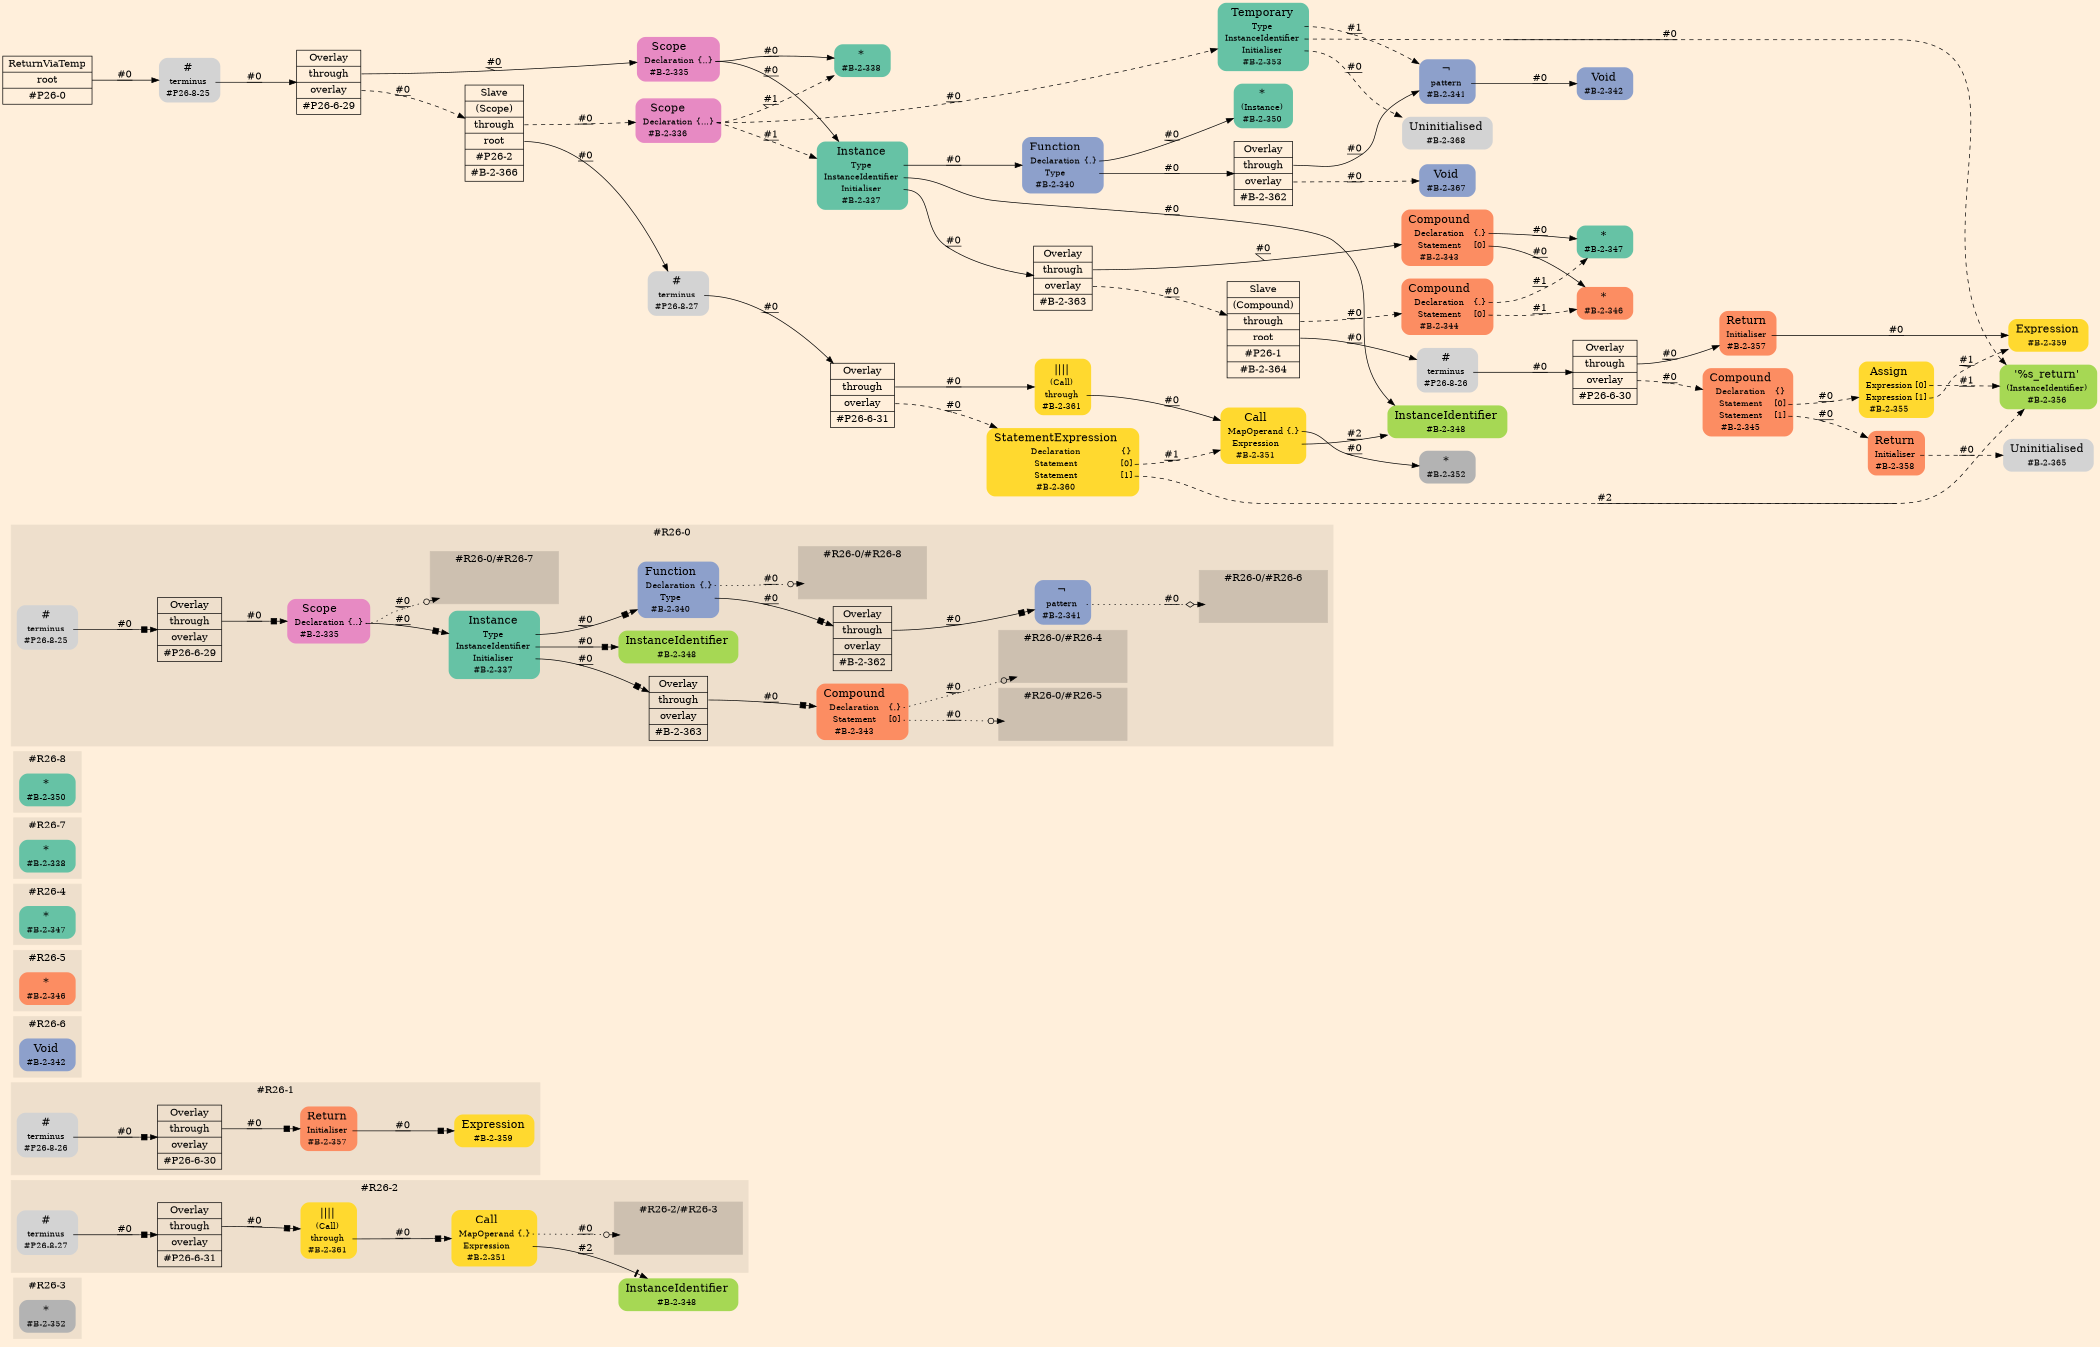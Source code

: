 digraph Inferno {
graph [
    rankdir = "LR"
    ranksep = 1.0
    size = "14,20"
    bgcolor = antiquewhite1
    color = black
    fontcolor = black
];
node [
];

// -------------------- figure #R26-3 --------------------
subgraph "cluster#R26-3" {
    label = "#R26-3"
    style = "filled"
    color = antiquewhite2
    "#R26-3/#B-2-352" [
        shape = "plaintext"
        fillcolor = "/set28/8"
        label = <<TABLE BORDER="0" CELLBORDER="0" CELLSPACING="0">
         <TR><TD><FONT POINT-SIZE="16.0">*</FONT></TD><TD></TD></TR>
         <TR><TD>#B-2-352</TD><TD PORT="port0"></TD></TR>
        </TABLE>>
        style = "rounded,filled"
        fontsize = "12"
    ];
    
}


// -------------------- figure #R26-2 --------------------
"#R26-2/#B-2-348" [
    shape = "plaintext"
    fillcolor = "/set28/5"
    label = <<TABLE BORDER="0" CELLBORDER="0" CELLSPACING="0">
     <TR><TD><FONT POINT-SIZE="16.0">InstanceIdentifier</FONT></TD><TD></TD></TR>
     <TR><TD>#B-2-348</TD><TD PORT="port0"></TD></TR>
    </TABLE>>
    style = "rounded,filled"
    fontsize = "12"
];

subgraph "cluster#R26-2" {
    label = "#R26-2"
    style = "filled"
    color = antiquewhite2
    "#R26-2/#B-2-351" [
        shape = "plaintext"
        fillcolor = "/set28/6"
        label = <<TABLE BORDER="0" CELLBORDER="0" CELLSPACING="0">
         <TR><TD><FONT POINT-SIZE="16.0">Call</FONT></TD><TD></TD></TR>
         <TR><TD>MapOperand</TD><TD PORT="port0">{.}</TD></TR>
         <TR><TD>Expression</TD><TD PORT="port1"></TD></TR>
         <TR><TD>#B-2-351</TD><TD PORT="port2"></TD></TR>
        </TABLE>>
        style = "rounded,filled"
        fontsize = "12"
    ];
    
    "#R26-2/#P26-8-27" [
        shape = "plaintext"
        label = <<TABLE BORDER="0" CELLBORDER="0" CELLSPACING="0">
         <TR><TD><FONT POINT-SIZE="16.0">#</FONT></TD><TD></TD></TR>
         <TR><TD>terminus</TD><TD PORT="port0"></TD></TR>
         <TR><TD>#P26-8-27</TD><TD PORT="port1"></TD></TR>
        </TABLE>>
        style = "rounded,filled"
        fontsize = "12"
    ];
    
    "#R26-2/#B-2-361" [
        shape = "plaintext"
        fillcolor = "/set28/6"
        label = <<TABLE BORDER="0" CELLBORDER="0" CELLSPACING="0">
         <TR><TD><FONT POINT-SIZE="16.0">||||</FONT></TD><TD></TD></TR>
         <TR><TD>(Call)</TD><TD PORT="port0"></TD></TR>
         <TR><TD>through</TD><TD PORT="port1"></TD></TR>
         <TR><TD>#B-2-361</TD><TD PORT="port2"></TD></TR>
        </TABLE>>
        style = "rounded,filled"
        fontsize = "12"
    ];
    
    "#R26-2/#P26-6-31" [
        shape = "record"
        fillcolor = antiquewhite2
        label = "<fixed> Overlay | <port0> through | <port1> overlay | <port2> #P26-6-31"
        style = "filled"
        fontsize = "14"
        color = black
        fontcolor = black
    ];
    
    subgraph "cluster#R26-2/#R26-3" {
        label = "#R26-2/#R26-3"
        style = "filled"
        color = antiquewhite3
        "#R26-2/#0/#B-2-352" [
            shape = "none"
            fillcolor = "/set28/8"
            style = "invisible"
        ];
        
    }
    
}


// -------------------- figure #R26-1 --------------------
subgraph "cluster#R26-1" {
    label = "#R26-1"
    style = "filled"
    color = antiquewhite2
    "#R26-1/#B-2-357" [
        shape = "plaintext"
        fillcolor = "/set28/2"
        label = <<TABLE BORDER="0" CELLBORDER="0" CELLSPACING="0">
         <TR><TD><FONT POINT-SIZE="16.0">Return</FONT></TD><TD></TD></TR>
         <TR><TD>Initialiser</TD><TD PORT="port0"></TD></TR>
         <TR><TD>#B-2-357</TD><TD PORT="port1"></TD></TR>
        </TABLE>>
        style = "rounded,filled"
        fontsize = "12"
    ];
    
    "#R26-1/#B-2-359" [
        shape = "plaintext"
        fillcolor = "/set28/6"
        label = <<TABLE BORDER="0" CELLBORDER="0" CELLSPACING="0">
         <TR><TD><FONT POINT-SIZE="16.0">Expression</FONT></TD><TD></TD></TR>
         <TR><TD>#B-2-359</TD><TD PORT="port0"></TD></TR>
        </TABLE>>
        style = "rounded,filled"
        fontsize = "12"
    ];
    
    "#R26-1/#P26-8-26" [
        shape = "plaintext"
        label = <<TABLE BORDER="0" CELLBORDER="0" CELLSPACING="0">
         <TR><TD><FONT POINT-SIZE="16.0">#</FONT></TD><TD></TD></TR>
         <TR><TD>terminus</TD><TD PORT="port0"></TD></TR>
         <TR><TD>#P26-8-26</TD><TD PORT="port1"></TD></TR>
        </TABLE>>
        style = "rounded,filled"
        fontsize = "12"
    ];
    
    "#R26-1/#P26-6-30" [
        shape = "record"
        fillcolor = antiquewhite2
        label = "<fixed> Overlay | <port0> through | <port1> overlay | <port2> #P26-6-30"
        style = "filled"
        fontsize = "14"
        color = black
        fontcolor = black
    ];
    
}


// -------------------- figure #R26-6 --------------------
subgraph "cluster#R26-6" {
    label = "#R26-6"
    style = "filled"
    color = antiquewhite2
    "#R26-6/#B-2-342" [
        shape = "plaintext"
        fillcolor = "/set28/3"
        label = <<TABLE BORDER="0" CELLBORDER="0" CELLSPACING="0">
         <TR><TD><FONT POINT-SIZE="16.0">Void</FONT></TD><TD></TD></TR>
         <TR><TD>#B-2-342</TD><TD PORT="port0"></TD></TR>
        </TABLE>>
        style = "rounded,filled"
        fontsize = "12"
    ];
    
}


// -------------------- figure #R26-5 --------------------
subgraph "cluster#R26-5" {
    label = "#R26-5"
    style = "filled"
    color = antiquewhite2
    "#R26-5/#B-2-346" [
        shape = "plaintext"
        fillcolor = "/set28/2"
        label = <<TABLE BORDER="0" CELLBORDER="0" CELLSPACING="0">
         <TR><TD><FONT POINT-SIZE="16.0">*</FONT></TD><TD></TD></TR>
         <TR><TD>#B-2-346</TD><TD PORT="port0"></TD></TR>
        </TABLE>>
        style = "rounded,filled"
        fontsize = "12"
    ];
    
}


// -------------------- figure #R26-4 --------------------
subgraph "cluster#R26-4" {
    label = "#R26-4"
    style = "filled"
    color = antiquewhite2
    "#R26-4/#B-2-347" [
        shape = "plaintext"
        fillcolor = "/set28/1"
        label = <<TABLE BORDER="0" CELLBORDER="0" CELLSPACING="0">
         <TR><TD><FONT POINT-SIZE="16.0">*</FONT></TD><TD></TD></TR>
         <TR><TD>#B-2-347</TD><TD PORT="port0"></TD></TR>
        </TABLE>>
        style = "rounded,filled"
        fontsize = "12"
    ];
    
}


// -------------------- figure #R26-7 --------------------
subgraph "cluster#R26-7" {
    label = "#R26-7"
    style = "filled"
    color = antiquewhite2
    "#R26-7/#B-2-338" [
        shape = "plaintext"
        fillcolor = "/set28/1"
        label = <<TABLE BORDER="0" CELLBORDER="0" CELLSPACING="0">
         <TR><TD><FONT POINT-SIZE="16.0">*</FONT></TD><TD></TD></TR>
         <TR><TD>#B-2-338</TD><TD PORT="port0"></TD></TR>
        </TABLE>>
        style = "rounded,filled"
        fontsize = "12"
    ];
    
}


// -------------------- figure #R26-8 --------------------
subgraph "cluster#R26-8" {
    label = "#R26-8"
    style = "filled"
    color = antiquewhite2
    "#R26-8/#B-2-350" [
        shape = "plaintext"
        fillcolor = "/set28/1"
        label = <<TABLE BORDER="0" CELLBORDER="0" CELLSPACING="0">
         <TR><TD><FONT POINT-SIZE="16.0">*</FONT></TD><TD></TD></TR>
         <TR><TD>#B-2-350</TD><TD PORT="port0"></TD></TR>
        </TABLE>>
        style = "rounded,filled"
        fontsize = "12"
    ];
    
}


// -------------------- figure #R26-0 --------------------
subgraph "cluster#R26-0" {
    label = "#R26-0"
    style = "filled"
    color = antiquewhite2
    "#R26-0/#B-2-341" [
        shape = "plaintext"
        fillcolor = "/set28/3"
        label = <<TABLE BORDER="0" CELLBORDER="0" CELLSPACING="0">
         <TR><TD><FONT POINT-SIZE="16.0">¬</FONT></TD><TD></TD></TR>
         <TR><TD>pattern</TD><TD PORT="port0"></TD></TR>
         <TR><TD>#B-2-341</TD><TD PORT="port1"></TD></TR>
        </TABLE>>
        style = "rounded,filled"
        fontsize = "12"
    ];
    
    "#R26-0/#P26-6-29" [
        shape = "record"
        fillcolor = antiquewhite2
        label = "<fixed> Overlay | <port0> through | <port1> overlay | <port2> #P26-6-29"
        style = "filled"
        fontsize = "14"
        color = black
        fontcolor = black
    ];
    
    "#R26-0/#B-2-363" [
        shape = "record"
        fillcolor = antiquewhite2
        label = "<fixed> Overlay | <port0> through | <port1> overlay | <port2> #B-2-363"
        style = "filled"
        fontsize = "14"
        color = black
        fontcolor = black
    ];
    
    "#R26-0/#B-2-362" [
        shape = "record"
        fillcolor = antiquewhite2
        label = "<fixed> Overlay | <port0> through | <port1> overlay | <port2> #B-2-362"
        style = "filled"
        fontsize = "14"
        color = black
        fontcolor = black
    ];
    
    "#R26-0/#P26-8-25" [
        shape = "plaintext"
        label = <<TABLE BORDER="0" CELLBORDER="0" CELLSPACING="0">
         <TR><TD><FONT POINT-SIZE="16.0">#</FONT></TD><TD></TD></TR>
         <TR><TD>terminus</TD><TD PORT="port0"></TD></TR>
         <TR><TD>#P26-8-25</TD><TD PORT="port1"></TD></TR>
        </TABLE>>
        style = "rounded,filled"
        fontsize = "12"
    ];
    
    "#R26-0/#B-2-337" [
        shape = "plaintext"
        fillcolor = "/set28/1"
        label = <<TABLE BORDER="0" CELLBORDER="0" CELLSPACING="0">
         <TR><TD><FONT POINT-SIZE="16.0">Instance</FONT></TD><TD></TD></TR>
         <TR><TD>Type</TD><TD PORT="port0"></TD></TR>
         <TR><TD>InstanceIdentifier</TD><TD PORT="port1"></TD></TR>
         <TR><TD>Initialiser</TD><TD PORT="port2"></TD></TR>
         <TR><TD>#B-2-337</TD><TD PORT="port3"></TD></TR>
        </TABLE>>
        style = "rounded,filled"
        fontsize = "12"
    ];
    
    "#R26-0/#B-2-335" [
        shape = "plaintext"
        fillcolor = "/set28/4"
        label = <<TABLE BORDER="0" CELLBORDER="0" CELLSPACING="0">
         <TR><TD><FONT POINT-SIZE="16.0">Scope</FONT></TD><TD></TD></TR>
         <TR><TD>Declaration</TD><TD PORT="port0">{..}</TD></TR>
         <TR><TD>#B-2-335</TD><TD PORT="port1"></TD></TR>
        </TABLE>>
        style = "rounded,filled"
        fontsize = "12"
    ];
    
    "#R26-0/#B-2-343" [
        shape = "plaintext"
        fillcolor = "/set28/2"
        label = <<TABLE BORDER="0" CELLBORDER="0" CELLSPACING="0">
         <TR><TD><FONT POINT-SIZE="16.0">Compound</FONT></TD><TD></TD></TR>
         <TR><TD>Declaration</TD><TD PORT="port0">{.}</TD></TR>
         <TR><TD>Statement</TD><TD PORT="port1">[0]</TD></TR>
         <TR><TD>#B-2-343</TD><TD PORT="port2"></TD></TR>
        </TABLE>>
        style = "rounded,filled"
        fontsize = "12"
    ];
    
    "#R26-0/#B-2-348" [
        shape = "plaintext"
        fillcolor = "/set28/5"
        label = <<TABLE BORDER="0" CELLBORDER="0" CELLSPACING="0">
         <TR><TD><FONT POINT-SIZE="16.0">InstanceIdentifier</FONT></TD><TD></TD></TR>
         <TR><TD>#B-2-348</TD><TD PORT="port0"></TD></TR>
        </TABLE>>
        style = "rounded,filled"
        fontsize = "12"
    ];
    
    "#R26-0/#B-2-340" [
        shape = "plaintext"
        fillcolor = "/set28/3"
        label = <<TABLE BORDER="0" CELLBORDER="0" CELLSPACING="0">
         <TR><TD><FONT POINT-SIZE="16.0">Function</FONT></TD><TD></TD></TR>
         <TR><TD>Declaration</TD><TD PORT="port0">{.}</TD></TR>
         <TR><TD>Type</TD><TD PORT="port1"></TD></TR>
         <TR><TD>#B-2-340</TD><TD PORT="port2"></TD></TR>
        </TABLE>>
        style = "rounded,filled"
        fontsize = "12"
    ];
    
    subgraph "cluster#R26-0/#R26-8" {
        label = "#R26-0/#R26-8"
        style = "filled"
        color = antiquewhite3
        "#R26-0/#0/#B-2-350" [
            shape = "none"
            fillcolor = "/set28/1"
            style = "invisible"
        ];
        
    }
    
    subgraph "cluster#R26-0/#R26-7" {
        label = "#R26-0/#R26-7"
        style = "filled"
        color = antiquewhite3
        "#R26-0/#0/#B-2-338" [
            shape = "none"
            fillcolor = "/set28/1"
            style = "invisible"
        ];
        
    }
    
    subgraph "cluster#R26-0/#R26-4" {
        label = "#R26-0/#R26-4"
        style = "filled"
        color = antiquewhite3
        "#R26-0/#0/#B-2-347" [
            shape = "none"
            fillcolor = "/set28/1"
            style = "invisible"
        ];
        
    }
    
    subgraph "cluster#R26-0/#R26-5" {
        label = "#R26-0/#R26-5"
        style = "filled"
        color = antiquewhite3
        "#R26-0/#0/#B-2-346" [
            shape = "none"
            fillcolor = "/set28/2"
            style = "invisible"
        ];
        
    }
    
    subgraph "cluster#R26-0/#R26-6" {
        label = "#R26-0/#R26-6"
        style = "filled"
        color = antiquewhite3
        "#R26-0/#0/#B-2-342" [
            shape = "none"
            fillcolor = "/set28/3"
            style = "invisible"
        ];
        
    }
    
}


// -------------------- transformation figure --------------------
"CR#P26-0" [
    shape = "record"
    fillcolor = antiquewhite1
    label = "<fixed> ReturnViaTemp | <port0> root | <port1> #P26-0"
    style = "filled"
    fontsize = "14"
    color = black
    fontcolor = black
];

"#P26-8-25" [
    shape = "plaintext"
    label = <<TABLE BORDER="0" CELLBORDER="0" CELLSPACING="0">
     <TR><TD><FONT POINT-SIZE="16.0">#</FONT></TD><TD></TD></TR>
     <TR><TD>terminus</TD><TD PORT="port0"></TD></TR>
     <TR><TD>#P26-8-25</TD><TD PORT="port1"></TD></TR>
    </TABLE>>
    style = "rounded,filled"
    fontsize = "12"
];

"#P26-6-29" [
    shape = "record"
    fillcolor = antiquewhite1
    label = "<fixed> Overlay | <port0> through | <port1> overlay | <port2> #P26-6-29"
    style = "filled"
    fontsize = "14"
    color = black
    fontcolor = black
];

"#B-2-335" [
    shape = "plaintext"
    fillcolor = "/set28/4"
    label = <<TABLE BORDER="0" CELLBORDER="0" CELLSPACING="0">
     <TR><TD><FONT POINT-SIZE="16.0">Scope</FONT></TD><TD></TD></TR>
     <TR><TD>Declaration</TD><TD PORT="port0">{..}</TD></TR>
     <TR><TD>#B-2-335</TD><TD PORT="port1"></TD></TR>
    </TABLE>>
    style = "rounded,filled"
    fontsize = "12"
];

"#B-2-338" [
    shape = "plaintext"
    fillcolor = "/set28/1"
    label = <<TABLE BORDER="0" CELLBORDER="0" CELLSPACING="0">
     <TR><TD><FONT POINT-SIZE="16.0">*</FONT></TD><TD></TD></TR>
     <TR><TD>#B-2-338</TD><TD PORT="port0"></TD></TR>
    </TABLE>>
    style = "rounded,filled"
    fontsize = "12"
];

"#B-2-337" [
    shape = "plaintext"
    fillcolor = "/set28/1"
    label = <<TABLE BORDER="0" CELLBORDER="0" CELLSPACING="0">
     <TR><TD><FONT POINT-SIZE="16.0">Instance</FONT></TD><TD></TD></TR>
     <TR><TD>Type</TD><TD PORT="port0"></TD></TR>
     <TR><TD>InstanceIdentifier</TD><TD PORT="port1"></TD></TR>
     <TR><TD>Initialiser</TD><TD PORT="port2"></TD></TR>
     <TR><TD>#B-2-337</TD><TD PORT="port3"></TD></TR>
    </TABLE>>
    style = "rounded,filled"
    fontsize = "12"
];

"#B-2-340" [
    shape = "plaintext"
    fillcolor = "/set28/3"
    label = <<TABLE BORDER="0" CELLBORDER="0" CELLSPACING="0">
     <TR><TD><FONT POINT-SIZE="16.0">Function</FONT></TD><TD></TD></TR>
     <TR><TD>Declaration</TD><TD PORT="port0">{.}</TD></TR>
     <TR><TD>Type</TD><TD PORT="port1"></TD></TR>
     <TR><TD>#B-2-340</TD><TD PORT="port2"></TD></TR>
    </TABLE>>
    style = "rounded,filled"
    fontsize = "12"
];

"#B-2-350" [
    shape = "plaintext"
    fillcolor = "/set28/1"
    label = <<TABLE BORDER="0" CELLBORDER="0" CELLSPACING="0">
     <TR><TD><FONT POINT-SIZE="16.0">*</FONT></TD><TD></TD></TR>
     <TR><TD>(Instance)</TD><TD PORT="port0"></TD></TR>
     <TR><TD>#B-2-350</TD><TD PORT="port1"></TD></TR>
    </TABLE>>
    style = "rounded,filled"
    fontsize = "12"
];

"#B-2-362" [
    shape = "record"
    fillcolor = antiquewhite1
    label = "<fixed> Overlay | <port0> through | <port1> overlay | <port2> #B-2-362"
    style = "filled"
    fontsize = "14"
    color = black
    fontcolor = black
];

"#B-2-341" [
    shape = "plaintext"
    fillcolor = "/set28/3"
    label = <<TABLE BORDER="0" CELLBORDER="0" CELLSPACING="0">
     <TR><TD><FONT POINT-SIZE="16.0">¬</FONT></TD><TD></TD></TR>
     <TR><TD>pattern</TD><TD PORT="port0"></TD></TR>
     <TR><TD>#B-2-341</TD><TD PORT="port1"></TD></TR>
    </TABLE>>
    style = "rounded,filled"
    fontsize = "12"
];

"#B-2-342" [
    shape = "plaintext"
    fillcolor = "/set28/3"
    label = <<TABLE BORDER="0" CELLBORDER="0" CELLSPACING="0">
     <TR><TD><FONT POINT-SIZE="16.0">Void</FONT></TD><TD></TD></TR>
     <TR><TD>#B-2-342</TD><TD PORT="port0"></TD></TR>
    </TABLE>>
    style = "rounded,filled"
    fontsize = "12"
];

"#B-2-367" [
    shape = "plaintext"
    fillcolor = "/set28/3"
    label = <<TABLE BORDER="0" CELLBORDER="0" CELLSPACING="0">
     <TR><TD><FONT POINT-SIZE="16.0">Void</FONT></TD><TD></TD></TR>
     <TR><TD>#B-2-367</TD><TD PORT="port0"></TD></TR>
    </TABLE>>
    style = "rounded,filled"
    fontsize = "12"
];

"#B-2-348" [
    shape = "plaintext"
    fillcolor = "/set28/5"
    label = <<TABLE BORDER="0" CELLBORDER="0" CELLSPACING="0">
     <TR><TD><FONT POINT-SIZE="16.0">InstanceIdentifier</FONT></TD><TD></TD></TR>
     <TR><TD>#B-2-348</TD><TD PORT="port0"></TD></TR>
    </TABLE>>
    style = "rounded,filled"
    fontsize = "12"
];

"#B-2-363" [
    shape = "record"
    fillcolor = antiquewhite1
    label = "<fixed> Overlay | <port0> through | <port1> overlay | <port2> #B-2-363"
    style = "filled"
    fontsize = "14"
    color = black
    fontcolor = black
];

"#B-2-343" [
    shape = "plaintext"
    fillcolor = "/set28/2"
    label = <<TABLE BORDER="0" CELLBORDER="0" CELLSPACING="0">
     <TR><TD><FONT POINT-SIZE="16.0">Compound</FONT></TD><TD></TD></TR>
     <TR><TD>Declaration</TD><TD PORT="port0">{.}</TD></TR>
     <TR><TD>Statement</TD><TD PORT="port1">[0]</TD></TR>
     <TR><TD>#B-2-343</TD><TD PORT="port2"></TD></TR>
    </TABLE>>
    style = "rounded,filled"
    fontsize = "12"
];

"#B-2-347" [
    shape = "plaintext"
    fillcolor = "/set28/1"
    label = <<TABLE BORDER="0" CELLBORDER="0" CELLSPACING="0">
     <TR><TD><FONT POINT-SIZE="16.0">*</FONT></TD><TD></TD></TR>
     <TR><TD>#B-2-347</TD><TD PORT="port0"></TD></TR>
    </TABLE>>
    style = "rounded,filled"
    fontsize = "12"
];

"#B-2-346" [
    shape = "plaintext"
    fillcolor = "/set28/2"
    label = <<TABLE BORDER="0" CELLBORDER="0" CELLSPACING="0">
     <TR><TD><FONT POINT-SIZE="16.0">*</FONT></TD><TD></TD></TR>
     <TR><TD>#B-2-346</TD><TD PORT="port0"></TD></TR>
    </TABLE>>
    style = "rounded,filled"
    fontsize = "12"
];

"#B-2-364" [
    shape = "record"
    fillcolor = antiquewhite1
    label = "<fixed> Slave | <port0> (Compound) | <port1> through | <port2> root | <port3> #P26-1 | <port4> #B-2-364"
    style = "filled"
    fontsize = "14"
    color = black
    fontcolor = black
];

"#B-2-344" [
    shape = "plaintext"
    fillcolor = "/set28/2"
    label = <<TABLE BORDER="0" CELLBORDER="0" CELLSPACING="0">
     <TR><TD><FONT POINT-SIZE="16.0">Compound</FONT></TD><TD></TD></TR>
     <TR><TD>Declaration</TD><TD PORT="port0">{.}</TD></TR>
     <TR><TD>Statement</TD><TD PORT="port1">[0]</TD></TR>
     <TR><TD>#B-2-344</TD><TD PORT="port2"></TD></TR>
    </TABLE>>
    style = "rounded,filled"
    fontsize = "12"
];

"#P26-8-26" [
    shape = "plaintext"
    label = <<TABLE BORDER="0" CELLBORDER="0" CELLSPACING="0">
     <TR><TD><FONT POINT-SIZE="16.0">#</FONT></TD><TD></TD></TR>
     <TR><TD>terminus</TD><TD PORT="port0"></TD></TR>
     <TR><TD>#P26-8-26</TD><TD PORT="port1"></TD></TR>
    </TABLE>>
    style = "rounded,filled"
    fontsize = "12"
];

"#P26-6-30" [
    shape = "record"
    fillcolor = antiquewhite1
    label = "<fixed> Overlay | <port0> through | <port1> overlay | <port2> #P26-6-30"
    style = "filled"
    fontsize = "14"
    color = black
    fontcolor = black
];

"#B-2-357" [
    shape = "plaintext"
    fillcolor = "/set28/2"
    label = <<TABLE BORDER="0" CELLBORDER="0" CELLSPACING="0">
     <TR><TD><FONT POINT-SIZE="16.0">Return</FONT></TD><TD></TD></TR>
     <TR><TD>Initialiser</TD><TD PORT="port0"></TD></TR>
     <TR><TD>#B-2-357</TD><TD PORT="port1"></TD></TR>
    </TABLE>>
    style = "rounded,filled"
    fontsize = "12"
];

"#B-2-359" [
    shape = "plaintext"
    fillcolor = "/set28/6"
    label = <<TABLE BORDER="0" CELLBORDER="0" CELLSPACING="0">
     <TR><TD><FONT POINT-SIZE="16.0">Expression</FONT></TD><TD></TD></TR>
     <TR><TD>#B-2-359</TD><TD PORT="port0"></TD></TR>
    </TABLE>>
    style = "rounded,filled"
    fontsize = "12"
];

"#B-2-345" [
    shape = "plaintext"
    fillcolor = "/set28/2"
    label = <<TABLE BORDER="0" CELLBORDER="0" CELLSPACING="0">
     <TR><TD><FONT POINT-SIZE="16.0">Compound</FONT></TD><TD></TD></TR>
     <TR><TD>Declaration</TD><TD PORT="port0">{}</TD></TR>
     <TR><TD>Statement</TD><TD PORT="port1">[0]</TD></TR>
     <TR><TD>Statement</TD><TD PORT="port2">[1]</TD></TR>
     <TR><TD>#B-2-345</TD><TD PORT="port3"></TD></TR>
    </TABLE>>
    style = "rounded,filled"
    fontsize = "12"
];

"#B-2-355" [
    shape = "plaintext"
    fillcolor = "/set28/6"
    label = <<TABLE BORDER="0" CELLBORDER="0" CELLSPACING="0">
     <TR><TD><FONT POINT-SIZE="16.0">Assign</FONT></TD><TD></TD></TR>
     <TR><TD>Expression</TD><TD PORT="port0">[0]</TD></TR>
     <TR><TD>Expression</TD><TD PORT="port1">[1]</TD></TR>
     <TR><TD>#B-2-355</TD><TD PORT="port2"></TD></TR>
    </TABLE>>
    style = "rounded,filled"
    fontsize = "12"
];

"#B-2-356" [
    shape = "plaintext"
    fillcolor = "/set28/5"
    label = <<TABLE BORDER="0" CELLBORDER="0" CELLSPACING="0">
     <TR><TD><FONT POINT-SIZE="16.0">'%s_return'</FONT></TD><TD></TD></TR>
     <TR><TD>(InstanceIdentifier)</TD><TD PORT="port0"></TD></TR>
     <TR><TD>#B-2-356</TD><TD PORT="port1"></TD></TR>
    </TABLE>>
    style = "rounded,filled"
    fontsize = "12"
];

"#B-2-358" [
    shape = "plaintext"
    fillcolor = "/set28/2"
    label = <<TABLE BORDER="0" CELLBORDER="0" CELLSPACING="0">
     <TR><TD><FONT POINT-SIZE="16.0">Return</FONT></TD><TD></TD></TR>
     <TR><TD>Initialiser</TD><TD PORT="port0"></TD></TR>
     <TR><TD>#B-2-358</TD><TD PORT="port1"></TD></TR>
    </TABLE>>
    style = "rounded,filled"
    fontsize = "12"
];

"#B-2-365" [
    shape = "plaintext"
    label = <<TABLE BORDER="0" CELLBORDER="0" CELLSPACING="0">
     <TR><TD><FONT POINT-SIZE="16.0">Uninitialised</FONT></TD><TD></TD></TR>
     <TR><TD>#B-2-365</TD><TD PORT="port0"></TD></TR>
    </TABLE>>
    style = "rounded,filled"
    fontsize = "12"
];

"#B-2-366" [
    shape = "record"
    fillcolor = antiquewhite1
    label = "<fixed> Slave | <port0> (Scope) | <port1> through | <port2> root | <port3> #P26-2 | <port4> #B-2-366"
    style = "filled"
    fontsize = "14"
    color = black
    fontcolor = black
];

"#B-2-336" [
    shape = "plaintext"
    fillcolor = "/set28/4"
    label = <<TABLE BORDER="0" CELLBORDER="0" CELLSPACING="0">
     <TR><TD><FONT POINT-SIZE="16.0">Scope</FONT></TD><TD></TD></TR>
     <TR><TD>Declaration</TD><TD PORT="port0">{...}</TD></TR>
     <TR><TD>#B-2-336</TD><TD PORT="port1"></TD></TR>
    </TABLE>>
    style = "rounded,filled"
    fontsize = "12"
];

"#B-2-353" [
    shape = "plaintext"
    fillcolor = "/set28/1"
    label = <<TABLE BORDER="0" CELLBORDER="0" CELLSPACING="0">
     <TR><TD><FONT POINT-SIZE="16.0">Temporary</FONT></TD><TD></TD></TR>
     <TR><TD>Type</TD><TD PORT="port0"></TD></TR>
     <TR><TD>InstanceIdentifier</TD><TD PORT="port1"></TD></TR>
     <TR><TD>Initialiser</TD><TD PORT="port2"></TD></TR>
     <TR><TD>#B-2-353</TD><TD PORT="port3"></TD></TR>
    </TABLE>>
    style = "rounded,filled"
    fontsize = "12"
];

"#B-2-368" [
    shape = "plaintext"
    label = <<TABLE BORDER="0" CELLBORDER="0" CELLSPACING="0">
     <TR><TD><FONT POINT-SIZE="16.0">Uninitialised</FONT></TD><TD></TD></TR>
     <TR><TD>#B-2-368</TD><TD PORT="port0"></TD></TR>
    </TABLE>>
    style = "rounded,filled"
    fontsize = "12"
];

"#P26-8-27" [
    shape = "plaintext"
    label = <<TABLE BORDER="0" CELLBORDER="0" CELLSPACING="0">
     <TR><TD><FONT POINT-SIZE="16.0">#</FONT></TD><TD></TD></TR>
     <TR><TD>terminus</TD><TD PORT="port0"></TD></TR>
     <TR><TD>#P26-8-27</TD><TD PORT="port1"></TD></TR>
    </TABLE>>
    style = "rounded,filled"
    fontsize = "12"
];

"#P26-6-31" [
    shape = "record"
    fillcolor = antiquewhite1
    label = "<fixed> Overlay | <port0> through | <port1> overlay | <port2> #P26-6-31"
    style = "filled"
    fontsize = "14"
    color = black
    fontcolor = black
];

"#B-2-361" [
    shape = "plaintext"
    fillcolor = "/set28/6"
    label = <<TABLE BORDER="0" CELLBORDER="0" CELLSPACING="0">
     <TR><TD><FONT POINT-SIZE="16.0">||||</FONT></TD><TD></TD></TR>
     <TR><TD>(Call)</TD><TD PORT="port0"></TD></TR>
     <TR><TD>through</TD><TD PORT="port1"></TD></TR>
     <TR><TD>#B-2-361</TD><TD PORT="port2"></TD></TR>
    </TABLE>>
    style = "rounded,filled"
    fontsize = "12"
];

"#B-2-351" [
    shape = "plaintext"
    fillcolor = "/set28/6"
    label = <<TABLE BORDER="0" CELLBORDER="0" CELLSPACING="0">
     <TR><TD><FONT POINT-SIZE="16.0">Call</FONT></TD><TD></TD></TR>
     <TR><TD>MapOperand</TD><TD PORT="port0">{.}</TD></TR>
     <TR><TD>Expression</TD><TD PORT="port1"></TD></TR>
     <TR><TD>#B-2-351</TD><TD PORT="port2"></TD></TR>
    </TABLE>>
    style = "rounded,filled"
    fontsize = "12"
];

"#B-2-352" [
    shape = "plaintext"
    fillcolor = "/set28/8"
    label = <<TABLE BORDER="0" CELLBORDER="0" CELLSPACING="0">
     <TR><TD><FONT POINT-SIZE="16.0">*</FONT></TD><TD></TD></TR>
     <TR><TD>#B-2-352</TD><TD PORT="port0"></TD></TR>
    </TABLE>>
    style = "rounded,filled"
    fontsize = "12"
];

"#B-2-360" [
    shape = "plaintext"
    fillcolor = "/set28/6"
    label = <<TABLE BORDER="0" CELLBORDER="0" CELLSPACING="0">
     <TR><TD><FONT POINT-SIZE="16.0">StatementExpression</FONT></TD><TD></TD></TR>
     <TR><TD>Declaration</TD><TD PORT="port0">{}</TD></TR>
     <TR><TD>Statement</TD><TD PORT="port1">[0]</TD></TR>
     <TR><TD>Statement</TD><TD PORT="port2">[1]</TD></TR>
     <TR><TD>#B-2-360</TD><TD PORT="port3"></TD></TR>
    </TABLE>>
    style = "rounded,filled"
    fontsize = "12"
];


// -------------------- links --------------------
// links for block CR#P26-0
"CR#P26-0":port0 -> "#P26-8-25" [
    style="solid"
    label = "#0"
    decorate = true
    color = black
    fontcolor = black
];

// links for block #P26-8-25
"#P26-8-25":port0 -> "#P26-6-29" [
    style="solid"
    label = "#0"
    decorate = true
    color = black
    fontcolor = black
];

// links for block #P26-6-29
"#P26-6-29":port0 -> "#B-2-335" [
    style="solid"
    label = "#0"
    decorate = true
    color = black
    fontcolor = black
];

"#P26-6-29":port1 -> "#B-2-366" [
    style="dashed"
    label = "#0"
    decorate = true
    color = black
    fontcolor = black
];

// links for block #B-2-335
"#B-2-335":port0 -> "#B-2-338" [
    style="solid"
    label = "#0"
    decorate = true
    color = black
    fontcolor = black
];

"#B-2-335":port0 -> "#B-2-337" [
    style="solid"
    label = "#0"
    decorate = true
    color = black
    fontcolor = black
];

// links for block #B-2-338
// links for block #B-2-337
"#B-2-337":port0 -> "#B-2-340" [
    style="solid"
    label = "#0"
    decorate = true
    color = black
    fontcolor = black
];

"#B-2-337":port1 -> "#B-2-348" [
    style="solid"
    label = "#0"
    decorate = true
    color = black
    fontcolor = black
];

"#B-2-337":port2 -> "#B-2-363" [
    style="solid"
    label = "#0"
    decorate = true
    color = black
    fontcolor = black
];

// links for block #B-2-340
"#B-2-340":port0 -> "#B-2-350" [
    style="solid"
    label = "#0"
    decorate = true
    color = black
    fontcolor = black
];

"#B-2-340":port1 -> "#B-2-362" [
    style="solid"
    label = "#0"
    decorate = true
    color = black
    fontcolor = black
];

// links for block #B-2-350
// links for block #B-2-362
"#B-2-362":port0 -> "#B-2-341" [
    style="solid"
    label = "#0"
    decorate = true
    color = black
    fontcolor = black
];

"#B-2-362":port1 -> "#B-2-367" [
    style="dashed"
    label = "#0"
    decorate = true
    color = black
    fontcolor = black
];

// links for block #B-2-341
"#B-2-341":port0 -> "#B-2-342" [
    style="solid"
    label = "#0"
    decorate = true
    color = black
    fontcolor = black
];

// links for block #B-2-342
// links for block #B-2-367
// links for block #B-2-348
// links for block #B-2-363
"#B-2-363":port0 -> "#B-2-343" [
    style="solid"
    label = "#0"
    decorate = true
    color = black
    fontcolor = black
];

"#B-2-363":port1 -> "#B-2-364" [
    style="dashed"
    label = "#0"
    decorate = true
    color = black
    fontcolor = black
];

// links for block #B-2-343
"#B-2-343":port0 -> "#B-2-347" [
    style="solid"
    label = "#0"
    decorate = true
    color = black
    fontcolor = black
];

"#B-2-343":port1 -> "#B-2-346" [
    style="solid"
    label = "#0"
    decorate = true
    color = black
    fontcolor = black
];

// links for block #B-2-347
// links for block #B-2-346
// links for block #B-2-364
"#B-2-364":port1 -> "#B-2-344" [
    style="dashed"
    label = "#0"
    decorate = true
    color = black
    fontcolor = black
];

"#B-2-364":port2 -> "#P26-8-26" [
    style="solid"
    label = "#0"
    decorate = true
    color = black
    fontcolor = black
];

// links for block #B-2-344
"#B-2-344":port0 -> "#B-2-347" [
    style="dashed"
    label = "#1"
    decorate = true
    color = black
    fontcolor = black
];

"#B-2-344":port1 -> "#B-2-346" [
    style="dashed"
    label = "#1"
    decorate = true
    color = black
    fontcolor = black
];

// links for block #P26-8-26
"#P26-8-26":port0 -> "#P26-6-30" [
    style="solid"
    label = "#0"
    decorate = true
    color = black
    fontcolor = black
];

// links for block #P26-6-30
"#P26-6-30":port0 -> "#B-2-357" [
    style="solid"
    label = "#0"
    decorate = true
    color = black
    fontcolor = black
];

"#P26-6-30":port1 -> "#B-2-345" [
    style="dashed"
    label = "#0"
    decorate = true
    color = black
    fontcolor = black
];

// links for block #B-2-357
"#B-2-357":port0 -> "#B-2-359" [
    style="solid"
    label = "#0"
    decorate = true
    color = black
    fontcolor = black
];

// links for block #B-2-359
// links for block #B-2-345
"#B-2-345":port1 -> "#B-2-355" [
    style="dashed"
    label = "#0"
    decorate = true
    color = black
    fontcolor = black
];

"#B-2-345":port2 -> "#B-2-358" [
    style="dashed"
    label = "#0"
    decorate = true
    color = black
    fontcolor = black
];

// links for block #B-2-355
"#B-2-355":port0 -> "#B-2-356" [
    style="dashed"
    label = "#1"
    decorate = true
    color = black
    fontcolor = black
];

"#B-2-355":port1 -> "#B-2-359" [
    style="dashed"
    label = "#1"
    decorate = true
    color = black
    fontcolor = black
];

// links for block #B-2-356
// links for block #B-2-358
"#B-2-358":port0 -> "#B-2-365" [
    style="dashed"
    label = "#0"
    decorate = true
    color = black
    fontcolor = black
];

// links for block #B-2-365
// links for block #B-2-366
"#B-2-366":port1 -> "#B-2-336" [
    style="dashed"
    label = "#0"
    decorate = true
    color = black
    fontcolor = black
];

"#B-2-366":port2 -> "#P26-8-27" [
    style="solid"
    label = "#0"
    decorate = true
    color = black
    fontcolor = black
];

// links for block #B-2-336
"#B-2-336":port0 -> "#B-2-338" [
    style="dashed"
    label = "#1"
    decorate = true
    color = black
    fontcolor = black
];

"#B-2-336":port0 -> "#B-2-337" [
    style="dashed"
    label = "#1"
    decorate = true
    color = black
    fontcolor = black
];

"#B-2-336":port0 -> "#B-2-353" [
    style="dashed"
    label = "#0"
    decorate = true
    color = black
    fontcolor = black
];

// links for block #B-2-353
"#B-2-353":port0 -> "#B-2-341" [
    style="dashed"
    label = "#1"
    decorate = true
    color = black
    fontcolor = black
];

"#B-2-353":port1 -> "#B-2-356" [
    style="dashed"
    label = "#0"
    decorate = true
    color = black
    fontcolor = black
];

"#B-2-353":port2 -> "#B-2-368" [
    style="dashed"
    label = "#0"
    decorate = true
    color = black
    fontcolor = black
];

// links for block #B-2-368
// links for block #P26-8-27
"#P26-8-27":port0 -> "#P26-6-31" [
    style="solid"
    label = "#0"
    decorate = true
    color = black
    fontcolor = black
];

// links for block #P26-6-31
"#P26-6-31":port0 -> "#B-2-361" [
    style="solid"
    label = "#0"
    decorate = true
    color = black
    fontcolor = black
];

"#P26-6-31":port1 -> "#B-2-360" [
    style="dashed"
    label = "#0"
    decorate = true
    color = black
    fontcolor = black
];

// links for block #B-2-361
"#B-2-361":port1 -> "#B-2-351" [
    style="solid"
    label = "#0"
    decorate = true
    color = black
    fontcolor = black
];

// links for block #B-2-351
"#B-2-351":port0 -> "#B-2-352" [
    style="solid"
    label = "#0"
    decorate = true
    color = black
    fontcolor = black
];

"#B-2-351":port1 -> "#B-2-348" [
    style="solid"
    label = "#2"
    decorate = true
    color = black
    fontcolor = black
];

// links for block #B-2-352
// links for block #B-2-360
"#B-2-360":port1 -> "#B-2-351" [
    style="dashed"
    label = "#1"
    decorate = true
    color = black
    fontcolor = black
];

"#B-2-360":port2 -> "#B-2-356" [
    style="dashed"
    label = "#2"
    decorate = true
    color = black
    fontcolor = black
];

// links for block #R26-0/#B-2-341
"#R26-0/#B-2-341":port0 -> "#R26-0/#0/#B-2-342" [
    style="dotted"
    arrowhead="normalnoneodiamond"
    label = "#0"
    decorate = true
    color = black
    fontcolor = black
];

// links for block #R26-0/#P26-6-29
"#R26-0/#P26-6-29":port0 -> "#R26-0/#B-2-335" [
    style="solid"
    arrowhead="normalnonebox"
    label = "#0"
    decorate = true
    color = black
    fontcolor = black
];

// links for block #R26-0/#B-2-363
"#R26-0/#B-2-363":port0 -> "#R26-0/#B-2-343" [
    style="solid"
    arrowhead="normalnonebox"
    label = "#0"
    decorate = true
    color = black
    fontcolor = black
];

// links for block #R26-0/#B-2-362
"#R26-0/#B-2-362":port0 -> "#R26-0/#B-2-341" [
    style="solid"
    arrowhead="normalnonebox"
    label = "#0"
    decorate = true
    color = black
    fontcolor = black
];

// links for block #R26-0/#P26-8-25
"#R26-0/#P26-8-25":port0 -> "#R26-0/#P26-6-29" [
    style="solid"
    arrowhead="normalnonebox"
    label = "#0"
    decorate = true
    color = black
    fontcolor = black
];

// links for block #R26-0/#B-2-337
"#R26-0/#B-2-337":port0 -> "#R26-0/#B-2-340" [
    style="solid"
    arrowhead="normalnonebox"
    label = "#0"
    decorate = true
    color = black
    fontcolor = black
];

"#R26-0/#B-2-337":port1 -> "#R26-0/#B-2-348" [
    style="solid"
    arrowhead="normalnonebox"
    label = "#0"
    decorate = true
    color = black
    fontcolor = black
];

"#R26-0/#B-2-337":port2 -> "#R26-0/#B-2-363" [
    style="solid"
    arrowhead="normalnonebox"
    label = "#0"
    decorate = true
    color = black
    fontcolor = black
];

// links for block #R26-0/#B-2-335
"#R26-0/#B-2-335":port0 -> "#R26-0/#0/#B-2-338" [
    style="dotted"
    arrowhead="normalnoneodot"
    label = "#0"
    decorate = true
    color = black
    fontcolor = black
];

"#R26-0/#B-2-335":port0 -> "#R26-0/#B-2-337" [
    style="solid"
    arrowhead="normalnonebox"
    label = "#0"
    decorate = true
    color = black
    fontcolor = black
];

// links for block #R26-0/#B-2-343
"#R26-0/#B-2-343":port0 -> "#R26-0/#0/#B-2-347" [
    style="dotted"
    arrowhead="normalnoneodot"
    label = "#0"
    decorate = true
    color = black
    fontcolor = black
];

"#R26-0/#B-2-343":port1 -> "#R26-0/#0/#B-2-346" [
    style="dotted"
    arrowhead="normalnoneodot"
    label = "#0"
    decorate = true
    color = black
    fontcolor = black
];

// links for block #R26-0/#B-2-348
// links for block #R26-0/#B-2-340
"#R26-0/#B-2-340":port0 -> "#R26-0/#0/#B-2-350" [
    style="dotted"
    arrowhead="normalnoneodot"
    label = "#0"
    decorate = true
    color = black
    fontcolor = black
];

"#R26-0/#B-2-340":port1 -> "#R26-0/#B-2-362" [
    style="solid"
    arrowhead="normalnonebox"
    label = "#0"
    decorate = true
    color = black
    fontcolor = black
];

// links for block #R26-0/#0/#B-2-350
// links for block #R26-0/#0/#B-2-338
// links for block #R26-0/#0/#B-2-347
// links for block #R26-0/#0/#B-2-346
// links for block #R26-0/#0/#B-2-342
// links for block #R26-8/#B-2-350
// links for block #R26-7/#B-2-338
// links for block #R26-4/#B-2-347
// links for block #R26-5/#B-2-346
// links for block #R26-6/#B-2-342
// links for block #R26-1/#B-2-357
"#R26-1/#B-2-357":port0 -> "#R26-1/#B-2-359" [
    style="solid"
    arrowhead="normalnonebox"
    label = "#0"
    decorate = true
    color = black
    fontcolor = black
];

// links for block #R26-1/#B-2-359
// links for block #R26-1/#P26-8-26
"#R26-1/#P26-8-26":port0 -> "#R26-1/#P26-6-30" [
    style="solid"
    arrowhead="normalnonebox"
    label = "#0"
    decorate = true
    color = black
    fontcolor = black
];

// links for block #R26-1/#P26-6-30
"#R26-1/#P26-6-30":port0 -> "#R26-1/#B-2-357" [
    style="solid"
    arrowhead="normalnonebox"
    label = "#0"
    decorate = true
    color = black
    fontcolor = black
];

// links for block #R26-2/#B-2-348
// links for block #R26-2/#B-2-351
"#R26-2/#B-2-351":port0 -> "#R26-2/#0/#B-2-352" [
    style="dotted"
    arrowhead="normalnoneodot"
    label = "#0"
    decorate = true
    color = black
    fontcolor = black
];

"#R26-2/#B-2-351":port1 -> "#R26-2/#B-2-348" [
    style="solid"
    arrowhead="normalnonetee"
    label = "#2"
    decorate = true
    color = black
    fontcolor = black
];

// links for block #R26-2/#P26-8-27
"#R26-2/#P26-8-27":port0 -> "#R26-2/#P26-6-31" [
    style="solid"
    arrowhead="normalnonebox"
    label = "#0"
    decorate = true
    color = black
    fontcolor = black
];

// links for block #R26-2/#B-2-361
"#R26-2/#B-2-361":port1 -> "#R26-2/#B-2-351" [
    style="solid"
    arrowhead="normalnonebox"
    label = "#0"
    decorate = true
    color = black
    fontcolor = black
];

// links for block #R26-2/#P26-6-31
"#R26-2/#P26-6-31":port0 -> "#R26-2/#B-2-361" [
    style="solid"
    arrowhead="normalnonebox"
    label = "#0"
    decorate = true
    color = black
    fontcolor = black
];

// links for block #R26-2/#0/#B-2-352
// links for block #R26-3/#B-2-352
}
